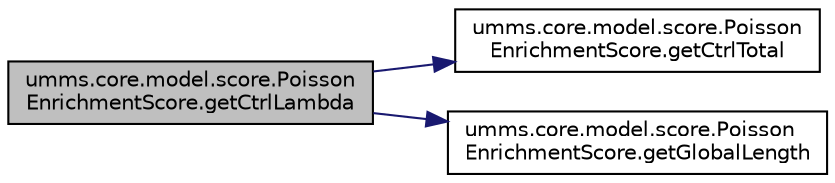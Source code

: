 digraph "umms.core.model.score.PoissonEnrichmentScore.getCtrlLambda"
{
  edge [fontname="Helvetica",fontsize="10",labelfontname="Helvetica",labelfontsize="10"];
  node [fontname="Helvetica",fontsize="10",shape=record];
  rankdir="LR";
  Node1 [label="umms.core.model.score.Poisson\lEnrichmentScore.getCtrlLambda",height=0.2,width=0.4,color="black", fillcolor="grey75", style="filled" fontcolor="black"];
  Node1 -> Node2 [color="midnightblue",fontsize="10",style="solid"];
  Node2 [label="umms.core.model.score.Poisson\lEnrichmentScore.getCtrlTotal",height=0.2,width=0.4,color="black", fillcolor="white", style="filled",URL="$classumms_1_1core_1_1model_1_1score_1_1_poisson_enrichment_score.html#a449a683166290cdd7054bad530407855"];
  Node1 -> Node3 [color="midnightblue",fontsize="10",style="solid"];
  Node3 [label="umms.core.model.score.Poisson\lEnrichmentScore.getGlobalLength",height=0.2,width=0.4,color="black", fillcolor="white", style="filled",URL="$classumms_1_1core_1_1model_1_1score_1_1_poisson_enrichment_score.html#ab7942d7e9a951cec179a9f9d32a90dae"];
}
